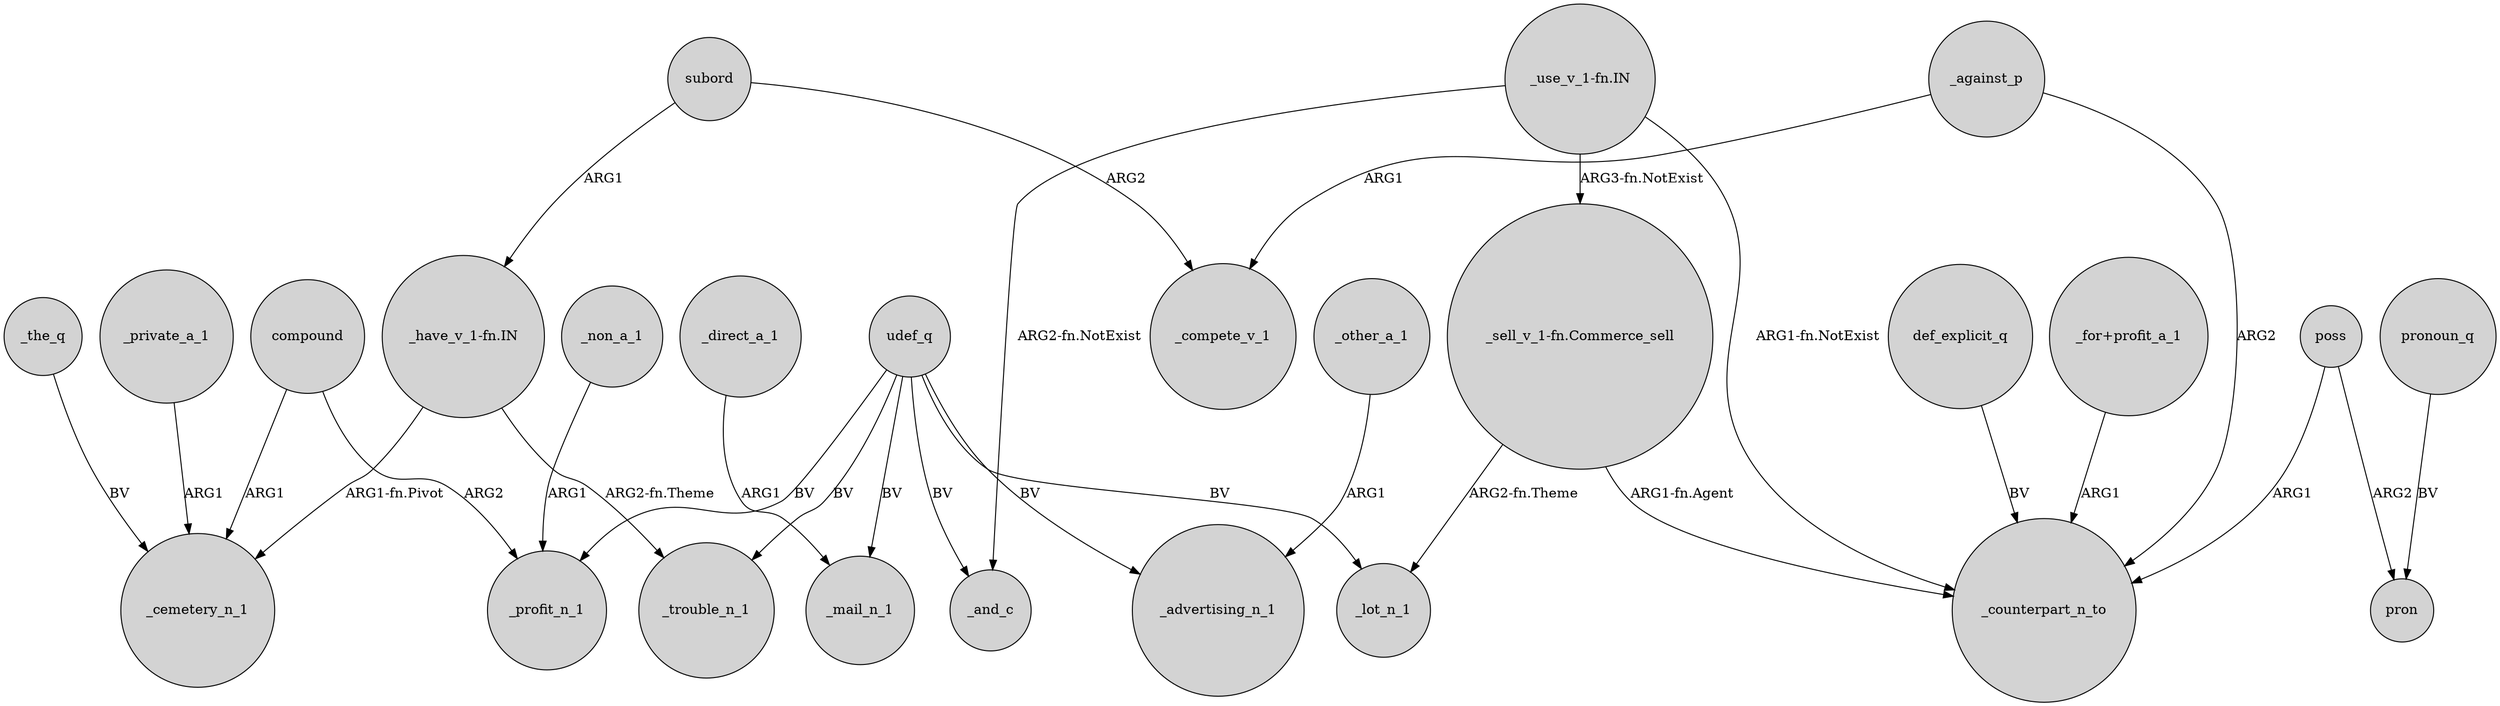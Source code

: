 digraph {
	node [shape=circle style=filled]
	compound -> _cemetery_n_1 [label=ARG1]
	"_use_v_1-fn.IN" -> _counterpart_n_to [label="ARG1-fn.NotExist"]
	"_for+profit_a_1" -> _counterpart_n_to [label=ARG1]
	poss -> pron [label=ARG2]
	_the_q -> _cemetery_n_1 [label=BV]
	"_have_v_1-fn.IN" -> _trouble_n_1 [label="ARG2-fn.Theme"]
	"_sell_v_1-fn.Commerce_sell" -> _lot_n_1 [label="ARG2-fn.Theme"]
	_against_p -> _counterpart_n_to [label=ARG2]
	"_have_v_1-fn.IN" -> _cemetery_n_1 [label="ARG1-fn.Pivot"]
	_non_a_1 -> _profit_n_1 [label=ARG1]
	_direct_a_1 -> _mail_n_1 [label=ARG1]
	udef_q -> _trouble_n_1 [label=BV]
	_private_a_1 -> _cemetery_n_1 [label=ARG1]
	"_use_v_1-fn.IN" -> _and_c [label="ARG2-fn.NotExist"]
	udef_q -> _advertising_n_1 [label=BV]
	pronoun_q -> pron [label=BV]
	udef_q -> _mail_n_1 [label=BV]
	compound -> _profit_n_1 [label=ARG2]
	def_explicit_q -> _counterpart_n_to [label=BV]
	"_use_v_1-fn.IN" -> "_sell_v_1-fn.Commerce_sell" [label="ARG3-fn.NotExist"]
	subord -> "_have_v_1-fn.IN" [label=ARG1]
	udef_q -> _profit_n_1 [label=BV]
	"_sell_v_1-fn.Commerce_sell" -> _counterpart_n_to [label="ARG1-fn.Agent"]
	subord -> _compete_v_1 [label=ARG2]
	_other_a_1 -> _advertising_n_1 [label=ARG1]
	udef_q -> _and_c [label=BV]
	udef_q -> _lot_n_1 [label=BV]
	poss -> _counterpart_n_to [label=ARG1]
	_against_p -> _compete_v_1 [label=ARG1]
}
